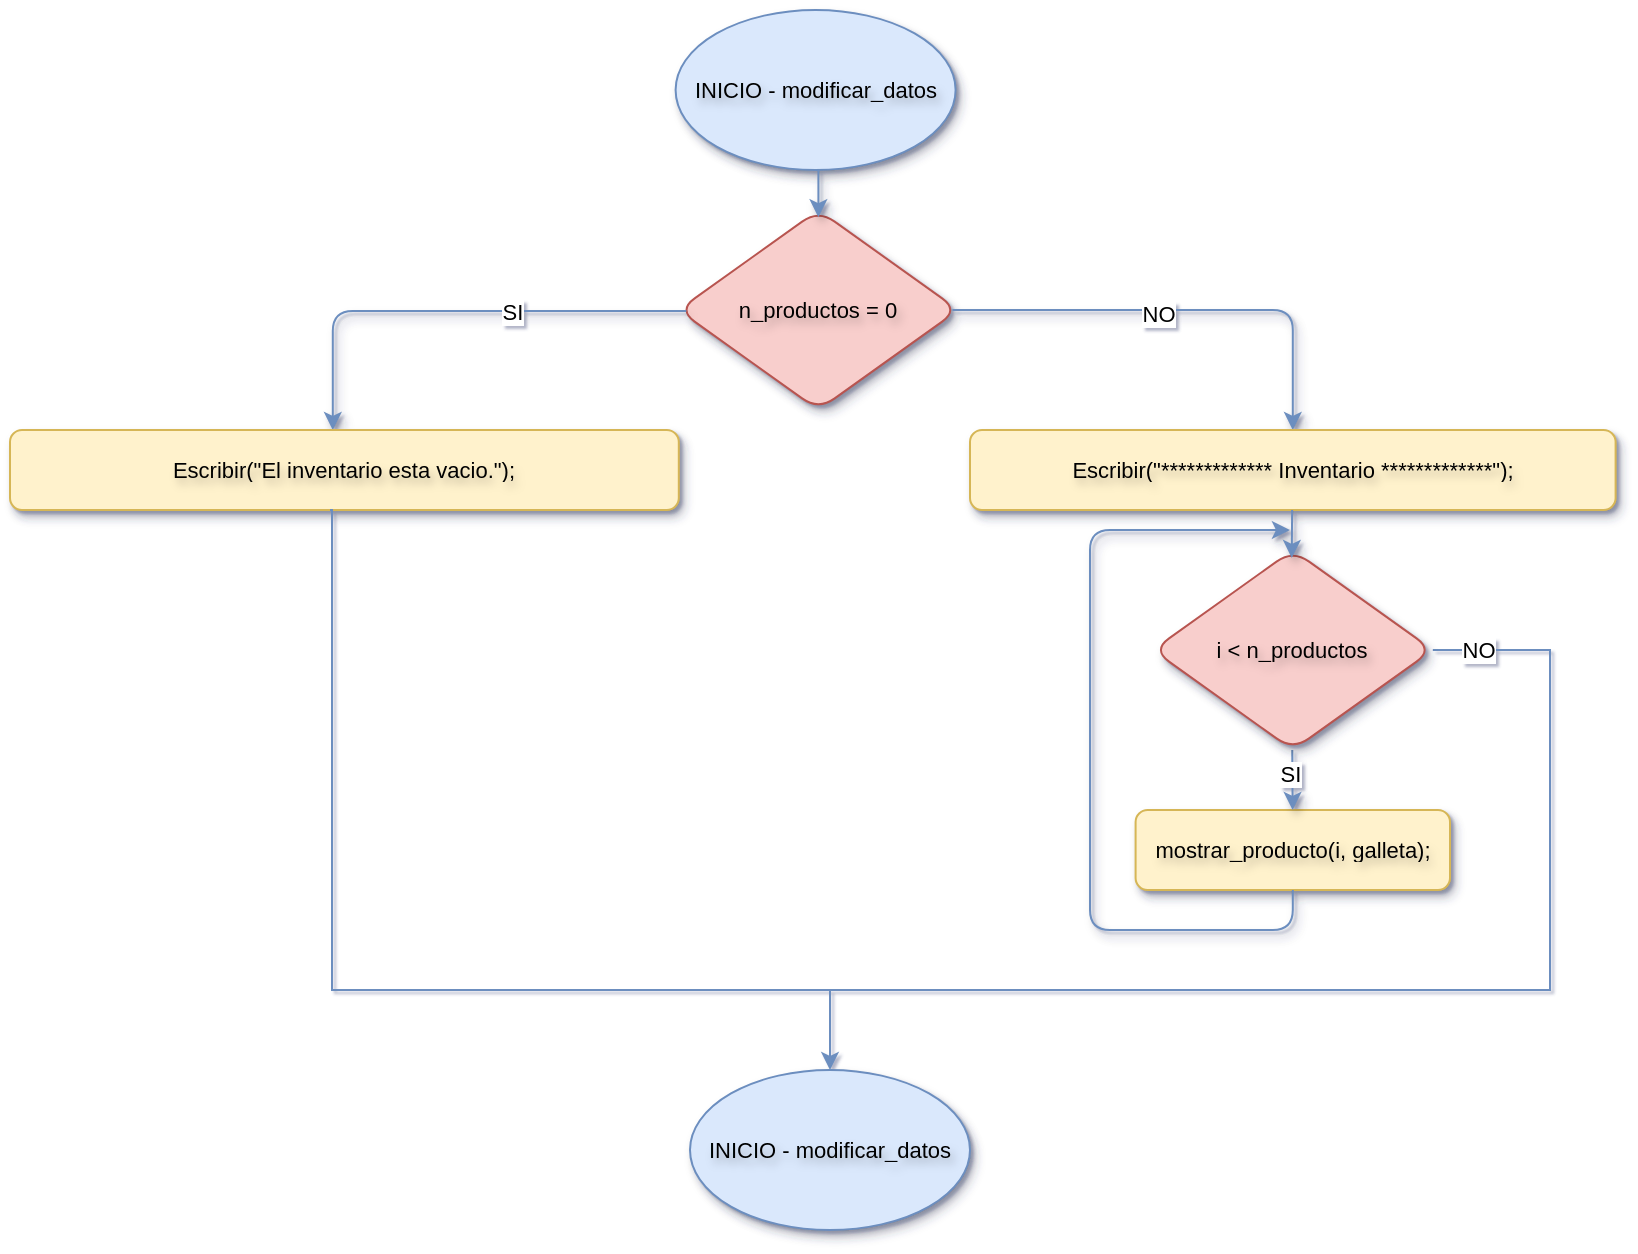 <mxfile version="25.0.2">
  <diagram name="Página-1" id="XoVfdVzmXT0FCT3dWPdM">
    <mxGraphModel dx="3827" dy="1774" grid="1" gridSize="10" guides="1" tooltips="1" connect="1" arrows="1" fold="1" page="1" pageScale="1" pageWidth="827" pageHeight="1169" background="none" math="0" shadow="1">
      <root>
        <mxCell id="0" />
        <mxCell id="1" parent="0" />
        <mxCell id="gqJFN9A-wY2o9Y6DUlTp-1" value="INICIO - modificar_datos" style="ellipse;whiteSpace=wrap;rounded=1;fillColor=#dae8fc;strokeColor=#6c8ebf;textShadow=1;strokeWidth=1;shadow=1;html=1;horizontal=1;fontSize=11;fontStyle=0;spacing=2;" parent="1" vertex="1">
          <mxGeometry x="-482.2" y="40" width="140" height="80" as="geometry" />
        </mxCell>
        <mxCell id="cXWjLIOsoKRXoAWc8K2a-2" value="n_productos = 0" style="rhombus;whiteSpace=wrap;rounded=1;fillColor=#f8cecc;strokeColor=#b85450;textShadow=1;strokeWidth=1;shadow=1;html=1;horizontal=1;fontSize=11;fontStyle=0;spacing=2;" parent="1" vertex="1">
          <mxGeometry x="-480.8" y="140" width="140" height="100" as="geometry" />
        </mxCell>
        <mxCell id="cXWjLIOsoKRXoAWc8K2a-3" value="" style="edgeStyle=orthogonalEdgeStyle;rounded=1;orthogonalLoop=1;jettySize=auto;entryX=0.5;entryY=0.036;entryDx=0;entryDy=0;entryPerimeter=0;fillColor=#dae8fc;strokeColor=#6c8ebf;textShadow=1;strokeWidth=1;shadow=1;html=1;horizontal=1;fontSize=11;fontStyle=0;spacing=2;exitX=0.5;exitY=1;exitDx=0;exitDy=0;" parent="1" target="cXWjLIOsoKRXoAWc8K2a-2" edge="1">
          <mxGeometry relative="1" as="geometry">
            <mxPoint x="-410.8" y="120" as="sourcePoint" />
          </mxGeometry>
        </mxCell>
        <mxCell id="cXWjLIOsoKRXoAWc8K2a-4" value="" style="edgeStyle=orthogonalEdgeStyle;rounded=1;orthogonalLoop=1;jettySize=auto;fillColor=#dae8fc;strokeColor=#6c8ebf;textShadow=1;strokeWidth=1;shadow=1;html=1;horizontal=1;fontSize=11;fontStyle=0;spacing=2;exitX=1;exitY=0.5;exitDx=0;exitDy=0;" parent="1" edge="1">
          <mxGeometry x="0.388" y="110" relative="1" as="geometry">
            <mxPoint x="-173.6" y="250" as="targetPoint" />
            <mxPoint x="-343.8" y="190" as="sourcePoint" />
            <Array as="points">
              <mxPoint x="-173.6" y="190" />
            </Array>
            <mxPoint as="offset" />
          </mxGeometry>
        </mxCell>
        <mxCell id="JG8EjwA68Vt5j2I3WxTG-10" value="NO" style="edgeLabel;html=1;align=center;verticalAlign=middle;resizable=0;points=[];" parent="cXWjLIOsoKRXoAWc8K2a-4" vertex="1" connectable="0">
          <mxGeometry x="-0.103" y="-2" relative="1" as="geometry">
            <mxPoint as="offset" />
          </mxGeometry>
        </mxCell>
        <mxCell id="cXWjLIOsoKRXoAWc8K2a-5" value="" style="edgeStyle=orthogonalEdgeStyle;rounded=1;orthogonalLoop=1;jettySize=auto;fillColor=#dae8fc;strokeColor=#6c8ebf;textShadow=1;strokeWidth=1;shadow=1;html=1;horizontal=1;fontSize=11;fontStyle=0;spacing=2;exitX=0.021;exitY=0.505;exitDx=0;exitDy=0;exitPerimeter=0;" parent="1" edge="1">
          <mxGeometry x="0.388" y="110" relative="1" as="geometry">
            <mxPoint x="-653.6" y="250" as="targetPoint" />
            <mxPoint x="-476.86" y="190.5" as="sourcePoint" />
            <mxPoint as="offset" />
            <Array as="points">
              <mxPoint x="-653.6" y="190" />
              <mxPoint x="-653.6" y="250" />
            </Array>
          </mxGeometry>
        </mxCell>
        <mxCell id="JG8EjwA68Vt5j2I3WxTG-3" value="SI" style="edgeLabel;html=1;align=center;verticalAlign=middle;resizable=0;points=[];" parent="cXWjLIOsoKRXoAWc8K2a-5" vertex="1" connectable="0">
          <mxGeometry x="-0.262" relative="1" as="geometry">
            <mxPoint as="offset" />
          </mxGeometry>
        </mxCell>
        <mxCell id="cXWjLIOsoKRXoAWc8K2a-6" value="Escribir(&quot;************* Inventario *************&quot;);" style="rounded=1;whiteSpace=wrap;fillColor=#fff2cc;strokeColor=#d6b656;textShadow=1;strokeWidth=1;shadow=1;html=1;horizontal=1;fontSize=11;fontStyle=0;spacing=2;" parent="1" vertex="1">
          <mxGeometry x="-335" y="250" width="322.8" height="40" as="geometry" />
        </mxCell>
        <mxCell id="JG8EjwA68Vt5j2I3WxTG-9" value="Escribir(&quot;El inventario esta vacio.&quot;);" style="rounded=1;whiteSpace=wrap;fillColor=#fff2cc;strokeColor=#d6b656;textShadow=1;strokeWidth=1;shadow=1;html=1;horizontal=1;fontSize=11;fontStyle=0;spacing=2;" parent="1" vertex="1">
          <mxGeometry x="-815" y="250" width="334.4" height="40" as="geometry" />
        </mxCell>
        <mxCell id="EFgC_INHWZhmzaaOTWJH-40" style="edgeStyle=orthogonalEdgeStyle;rounded=0;orthogonalLoop=1;jettySize=auto;html=1;fillColor=#dae8fc;strokeColor=#6c8ebf;exitX=1;exitY=0.5;exitDx=0;exitDy=0;" parent="1" edge="1" source="TULhlXBnwdBzGopeD72t-1">
          <mxGeometry relative="1" as="geometry">
            <mxPoint x="-405" y="570" as="targetPoint" />
            <Array as="points">
              <mxPoint x="-45" y="360" />
              <mxPoint x="-45" y="530" />
              <mxPoint x="-405" y="530" />
            </Array>
            <mxPoint x="-97.88" y="360.02" as="sourcePoint" />
          </mxGeometry>
        </mxCell>
        <mxCell id="E3TbUHFSP4C36HeIqUeX-2" value="NO" style="edgeLabel;html=1;align=center;verticalAlign=middle;resizable=0;points=[];" vertex="1" connectable="0" parent="EFgC_INHWZhmzaaOTWJH-40">
          <mxGeometry x="-0.929" relative="1" as="geometry">
            <mxPoint as="offset" />
          </mxGeometry>
        </mxCell>
        <mxCell id="EFgC_INHWZhmzaaOTWJH-17" value="mostrar_producto(i, galleta);" style="rounded=1;whiteSpace=wrap;fillColor=#fff2cc;strokeColor=#d6b656;textShadow=1;strokeWidth=1;shadow=1;html=1;horizontal=1;fontSize=11;fontStyle=0;spacing=2;" parent="1" vertex="1">
          <mxGeometry x="-252.2" y="440" width="157.2" height="40" as="geometry" />
        </mxCell>
        <mxCell id="EFgC_INHWZhmzaaOTWJH-18" value="" style="edgeStyle=orthogonalEdgeStyle;rounded=1;orthogonalLoop=1;jettySize=auto;fillColor=#dae8fc;strokeColor=#6c8ebf;textShadow=1;strokeWidth=1;shadow=1;html=1;horizontal=1;fontSize=11;fontStyle=0;spacing=2;exitX=0.5;exitY=1;exitDx=0;exitDy=0;" parent="1" edge="1">
          <mxGeometry relative="1" as="geometry">
            <mxPoint x="-173.88" y="410" as="sourcePoint" />
            <mxPoint x="-173.67" y="440" as="targetPoint" />
          </mxGeometry>
        </mxCell>
        <mxCell id="EFgC_INHWZhmzaaOTWJH-41" value="SI" style="edgeLabel;html=1;align=center;verticalAlign=middle;resizable=0;points=[];" parent="EFgC_INHWZhmzaaOTWJH-18" vertex="1" connectable="0">
          <mxGeometry x="-0.244" y="-1" relative="1" as="geometry">
            <mxPoint as="offset" />
          </mxGeometry>
        </mxCell>
        <mxCell id="EFgC_INHWZhmzaaOTWJH-38" value="" style="edgeStyle=orthogonalEdgeStyle;rounded=1;orthogonalLoop=1;jettySize=auto;fillColor=#dae8fc;strokeColor=#6c8ebf;textShadow=1;strokeWidth=1;shadow=1;html=1;horizontal=1;fontSize=11;fontStyle=0;spacing=2;exitX=0.5;exitY=1;exitDx=0;exitDy=0;" parent="1" source="EFgC_INHWZhmzaaOTWJH-17" edge="1">
          <mxGeometry relative="1" as="geometry">
            <mxPoint x="-345" y="490" as="sourcePoint" />
            <mxPoint x="-175.04" y="300" as="targetPoint" />
            <Array as="points">
              <mxPoint x="-174" y="500" />
              <mxPoint x="-275" y="500" />
              <mxPoint x="-275" y="300" />
            </Array>
          </mxGeometry>
        </mxCell>
        <mxCell id="EFgC_INHWZhmzaaOTWJH-55" value="INICIO - modificar_datos" style="ellipse;whiteSpace=wrap;rounded=1;fillColor=#dae8fc;strokeColor=#6c8ebf;textShadow=1;strokeWidth=1;shadow=1;html=1;horizontal=1;fontSize=11;fontStyle=0;spacing=2;" parent="1" vertex="1">
          <mxGeometry x="-475" y="570" width="140" height="80" as="geometry" />
        </mxCell>
        <mxCell id="TULhlXBnwdBzGopeD72t-1" value="i &amp;lt; n_productos" style="rhombus;whiteSpace=wrap;rounded=1;fillColor=#f8cecc;strokeColor=#b85450;textShadow=1;strokeWidth=1;shadow=1;html=1;horizontal=1;fontSize=11;fontStyle=0;spacing=2;" parent="1" vertex="1">
          <mxGeometry x="-243.6" y="310" width="140" height="100" as="geometry" />
        </mxCell>
        <mxCell id="TULhlXBnwdBzGopeD72t-2" value="" style="endArrow=none;html=1;rounded=0;edgeStyle=orthogonalEdgeStyle;fillColor=#dae8fc;strokeColor=#6c8ebf;" parent="1" edge="1">
          <mxGeometry width="50" height="50" relative="1" as="geometry">
            <mxPoint x="-405" y="530" as="sourcePoint" />
            <mxPoint x="-655" y="290" as="targetPoint" />
            <Array as="points">
              <mxPoint x="-654" y="530" />
              <mxPoint x="-654" y="290" />
            </Array>
          </mxGeometry>
        </mxCell>
        <mxCell id="E3TbUHFSP4C36HeIqUeX-1" value="" style="edgeStyle=orthogonalEdgeStyle;rounded=1;orthogonalLoop=1;jettySize=auto;entryX=0.5;entryY=0.036;entryDx=0;entryDy=0;entryPerimeter=0;fillColor=#dae8fc;strokeColor=#6c8ebf;textShadow=1;strokeWidth=1;shadow=1;html=1;horizontal=1;fontSize=11;fontStyle=0;spacing=2;exitX=0.5;exitY=1;exitDx=0;exitDy=0;" edge="1" parent="1">
          <mxGeometry relative="1" as="geometry">
            <mxPoint x="-173.93" y="290" as="sourcePoint" />
            <mxPoint x="-174.13" y="314" as="targetPoint" />
          </mxGeometry>
        </mxCell>
      </root>
    </mxGraphModel>
  </diagram>
</mxfile>
